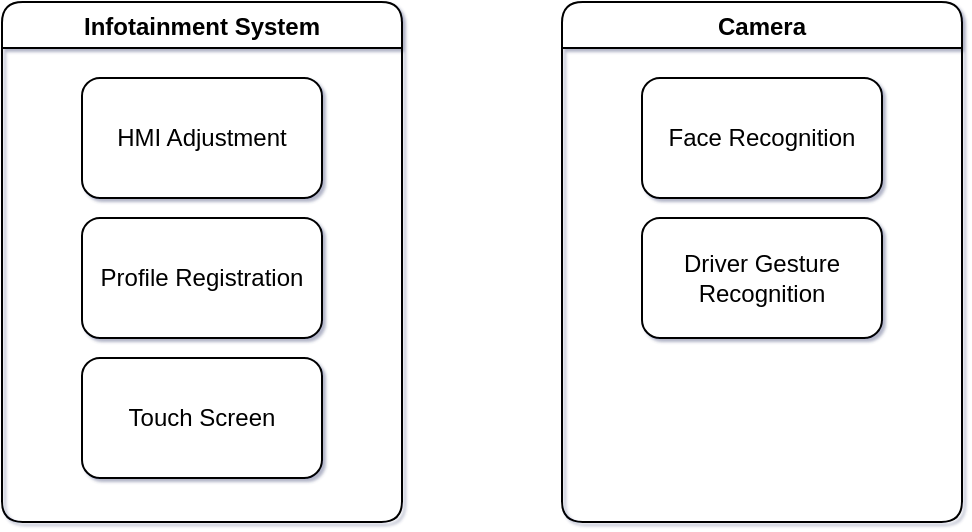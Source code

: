 <mxfile version="24.7.6" pages="5">
  <diagram id="6a731a19-8d31-9384-78a2-239565b7b9f0" name="Components">
    <mxGraphModel dx="1638" dy="871" grid="0" gridSize="10" guides="1" tooltips="1" connect="1" arrows="1" fold="1" page="1" pageScale="1" pageWidth="1169" pageHeight="827" background="#FFFFFF" math="0" shadow="1">
      <root>
        <mxCell id="0" />
        <mxCell id="1" parent="0" />
        <mxCell id="LjCVkWjDybm0BiPAX4Dq-13" value="Infotainment System" style="swimlane;labelBackgroundColor=none;rounded=1;swimlaneHead=1;absoluteArcSize=0;connectable=1;allowArrows=1;pointerEvents=1;expand=1;editable=1;movable=1;resizable=1;rotatable=1;deletable=1;locked=0;direction=east;overflow=visible;" parent="1" vertex="1">
          <mxGeometry x="40" y="30" width="200" height="260" as="geometry">
            <mxRectangle x="40" y="30" width="150" height="30" as="alternateBounds" />
          </mxGeometry>
        </mxCell>
        <mxCell id="LjCVkWjDybm0BiPAX4Dq-19" value="Touch Screen" style="rounded=1;whiteSpace=wrap;html=1;labelBackgroundColor=none;" parent="LjCVkWjDybm0BiPAX4Dq-13" vertex="1">
          <mxGeometry x="40" y="178" width="120" height="60" as="geometry" />
        </mxCell>
        <mxCell id="LjCVkWjDybm0BiPAX4Dq-17" value="Profile Registration" style="rounded=1;whiteSpace=wrap;html=1;labelBackgroundColor=none;" parent="LjCVkWjDybm0BiPAX4Dq-13" vertex="1">
          <mxGeometry x="40" y="108" width="120" height="60" as="geometry" />
        </mxCell>
        <mxCell id="LjCVkWjDybm0BiPAX4Dq-15" value="HMI Adjustment" style="rounded=1;whiteSpace=wrap;html=1;labelBackgroundColor=none;" parent="LjCVkWjDybm0BiPAX4Dq-13" vertex="1">
          <mxGeometry x="40" y="38" width="120" height="60" as="geometry" />
        </mxCell>
        <mxCell id="LjCVkWjDybm0BiPAX4Dq-20" value="Camera" style="swimlane;labelBackgroundColor=none;rounded=1;" parent="1" vertex="1">
          <mxGeometry x="320" y="30" width="200" height="260" as="geometry">
            <mxRectangle x="320" y="30" width="78" height="26" as="alternateBounds" />
          </mxGeometry>
        </mxCell>
        <mxCell id="LjCVkWjDybm0BiPAX4Dq-21" value="Face Recognition" style="rounded=1;whiteSpace=wrap;html=1;labelBackgroundColor=none;" parent="LjCVkWjDybm0BiPAX4Dq-20" vertex="1">
          <mxGeometry x="40" y="38" width="120" height="60" as="geometry" />
        </mxCell>
        <mxCell id="LjCVkWjDybm0BiPAX4Dq-22" value="Driver Gesture Recognition" style="rounded=1;whiteSpace=wrap;html=1;labelBackgroundColor=none;" parent="LjCVkWjDybm0BiPAX4Dq-20" vertex="1">
          <mxGeometry x="40" y="108" width="120" height="60" as="geometry" />
        </mxCell>
      </root>
    </mxGraphModel>
  </diagram>
  <diagram id="Dqx1gCRf7SJ3quYDWsAl" name="User Profile Registration">
    <mxGraphModel dx="626" dy="290" grid="1" gridSize="10" guides="1" tooltips="1" connect="1" arrows="1" fold="1" page="0" pageScale="1" pageWidth="850" pageHeight="1100" background="#ffffff" math="0" shadow="0">
      <root>
        <mxCell id="0" />
        <mxCell id="1" parent="0" />
        <mxCell id="V7kLFCqWELgKjrHRU5BF-1" value="Start" style="strokeWidth=2;html=1;shape=mxgraph.flowchart.start_2;whiteSpace=wrap;" parent="1" vertex="1">
          <mxGeometry x="431.5" y="33" width="100" height="100" as="geometry" />
        </mxCell>
        <mxCell id="V7kLFCqWELgKjrHRU5BF-2" style="edgeStyle=orthogonalEdgeStyle;rounded=0;orthogonalLoop=1;jettySize=auto;html=1;exitX=0;exitY=0.5;exitDx=0;exitDy=0;exitPerimeter=0;entryX=0.5;entryY=0;entryDx=0;entryDy=0;" parent="1" source="V7kLFCqWELgKjrHRU5BF-6" target="V7kLFCqWELgKjrHRU5BF-7" edge="1">
          <mxGeometry relative="1" as="geometry" />
        </mxCell>
        <mxCell id="wCUt-F2pWQlmVXEw_7FA-8" value="No" style="edgeLabel;html=1;align=center;verticalAlign=middle;resizable=0;points=[];sketch=1;hachureGap=4;jiggle=2;curveFitting=1;fontFamily=Helvetica;" parent="V7kLFCqWELgKjrHRU5BF-2" vertex="1" connectable="0">
          <mxGeometry x="0.502" y="-1" relative="1" as="geometry">
            <mxPoint as="offset" />
          </mxGeometry>
        </mxCell>
        <mxCell id="V7kLFCqWELgKjrHRU5BF-4" style="edgeStyle=orthogonalEdgeStyle;rounded=0;orthogonalLoop=1;jettySize=auto;html=1;exitX=1;exitY=0.5;exitDx=0;exitDy=0;exitPerimeter=0;entryX=0.5;entryY=0;entryDx=0;entryDy=0;" parent="1" source="V7kLFCqWELgKjrHRU5BF-6" target="V7kLFCqWELgKjrHRU5BF-8" edge="1">
          <mxGeometry relative="1" as="geometry" />
        </mxCell>
        <mxCell id="wCUt-F2pWQlmVXEw_7FA-9" value="&lt;font face=&quot;Helvetica&quot;&gt;Yes&lt;/font&gt;" style="edgeLabel;html=1;align=center;verticalAlign=middle;resizable=0;points=[];sketch=1;hachureGap=4;jiggle=2;curveFitting=1;fontFamily=Architects Daughter;fontSource=https%3A%2F%2Ffonts.googleapis.com%2Fcss%3Ffamily%3DArchitects%2BDaughter;" parent="V7kLFCqWELgKjrHRU5BF-4" vertex="1" connectable="0">
          <mxGeometry x="0.502" relative="1" as="geometry">
            <mxPoint as="offset" />
          </mxGeometry>
        </mxCell>
        <mxCell id="V7kLFCqWELgKjrHRU5BF-6" value="Whether the driver&#39;s face&lt;br&gt;is recognized or not" style="strokeWidth=2;html=1;shape=mxgraph.flowchart.decision;whiteSpace=wrap;" parent="1" vertex="1">
          <mxGeometry x="344" y="178" width="275" height="90" as="geometry" />
        </mxCell>
        <mxCell id="V7kLFCqWELgKjrHRU5BF-7" value="Give a warning to the driver to create a user profile on the HMI" style="rounded=1;whiteSpace=wrap;html=1;absoluteArcSize=1;arcSize=14;strokeWidth=2;" parent="1" vertex="1">
          <mxGeometry x="224" y="283" width="120" height="120" as="geometry" />
        </mxCell>
        <mxCell id="V7kLFCqWELgKjrHRU5BF-8" value="Set the saved HMI profile" style="rounded=1;whiteSpace=wrap;html=1;absoluteArcSize=1;arcSize=14;strokeWidth=2;" parent="1" vertex="1">
          <mxGeometry x="619" y="283" width="120" height="120" as="geometry" />
        </mxCell>
        <mxCell id="V7kLFCqWELgKjrHRU5BF-9" style="edgeStyle=orthogonalEdgeStyle;rounded=0;orthogonalLoop=1;jettySize=auto;html=1;exitX=0.5;exitY=1;exitDx=0;exitDy=0;exitPerimeter=0;entryX=0.5;entryY=0;entryDx=0;entryDy=0;entryPerimeter=0;" parent="1" source="V7kLFCqWELgKjrHRU5BF-1" target="V7kLFCqWELgKjrHRU5BF-6" edge="1">
          <mxGeometry relative="1" as="geometry" />
        </mxCell>
        <mxCell id="V7kLFCqWELgKjrHRU5BF-10" style="edgeStyle=orthogonalEdgeStyle;rounded=0;orthogonalLoop=1;jettySize=auto;html=1;exitX=0;exitY=0.5;exitDx=0;exitDy=0;exitPerimeter=0;entryX=0.5;entryY=0;entryDx=0;entryDy=0;" parent="1" source="V7kLFCqWELgKjrHRU5BF-14" target="V7kLFCqWELgKjrHRU5BF-15" edge="1">
          <mxGeometry relative="1" as="geometry">
            <Array as="points">
              <mxPoint x="120" y="488" />
              <mxPoint x="120" y="556" />
              <mxPoint x="284" y="556" />
            </Array>
          </mxGeometry>
        </mxCell>
        <mxCell id="wCUt-F2pWQlmVXEw_7FA-4" value="&lt;span style=&quot;font-family: Helvetica;&quot;&gt;Yes, start profile registration&lt;/span&gt;" style="edgeLabel;html=1;align=center;verticalAlign=middle;resizable=0;points=[];sketch=1;hachureGap=4;jiggle=2;curveFitting=1;fontFamily=Architects Daughter;fontSource=https%3A%2F%2Ffonts.googleapis.com%2Fcss%3Ffamily%3DArchitects%2BDaughter;" parent="V7kLFCqWELgKjrHRU5BF-10" vertex="1" connectable="0">
          <mxGeometry x="0.257" y="2" relative="1" as="geometry">
            <mxPoint as="offset" />
          </mxGeometry>
        </mxCell>
        <mxCell id="V7kLFCqWELgKjrHRU5BF-12" style="edgeStyle=orthogonalEdgeStyle;rounded=0;orthogonalLoop=1;jettySize=auto;html=1;exitX=1;exitY=0.5;exitDx=0;exitDy=0;exitPerimeter=0;entryX=0;entryY=0.5;entryDx=0;entryDy=0;entryPerimeter=0;" parent="1" source="V7kLFCqWELgKjrHRU5BF-14" target="V7kLFCqWELgKjrHRU5BF-26" edge="1">
          <mxGeometry relative="1" as="geometry">
            <mxPoint x="679" y="578" as="targetPoint" />
          </mxGeometry>
        </mxCell>
        <mxCell id="wCUt-F2pWQlmVXEw_7FA-5" value="&lt;span style=&quot;font-family: Helvetica;&quot;&gt;No, user wants to use without&lt;/span&gt;&lt;br style=&quot;font-family: Helvetica;&quot;&gt;&lt;span style=&quot;font-family: Helvetica;&quot;&gt;&amp;nbsp;the registration&lt;/span&gt;" style="edgeLabel;html=1;align=center;verticalAlign=middle;resizable=0;points=[];sketch=1;hachureGap=4;jiggle=2;curveFitting=1;fontFamily=Architects Daughter;fontSource=https%3A%2F%2Ffonts.googleapis.com%2Fcss%3Ffamily%3DArchitects%2BDaughter;" parent="V7kLFCqWELgKjrHRU5BF-12" vertex="1" connectable="0">
          <mxGeometry x="-0.001" y="1" relative="1" as="geometry">
            <mxPoint as="offset" />
          </mxGeometry>
        </mxCell>
        <mxCell id="V7kLFCqWELgKjrHRU5BF-14" value="Does the user want to create a profile?" style="strokeWidth=2;html=1;shape=mxgraph.flowchart.decision;whiteSpace=wrap;" parent="1" vertex="1">
          <mxGeometry x="146.5" y="443" width="275" height="90" as="geometry" />
        </mxCell>
        <mxCell id="V7kLFCqWELgKjrHRU5BF-15" value="Confirmation movement request application" style="rounded=1;whiteSpace=wrap;html=1;absoluteArcSize=1;arcSize=14;strokeWidth=2;" parent="1" vertex="1">
          <mxGeometry x="224" y="578" width="120" height="120" as="geometry" />
        </mxCell>
        <mxCell id="V7kLFCqWELgKjrHRU5BF-16" style="edgeStyle=orthogonalEdgeStyle;rounded=0;orthogonalLoop=1;jettySize=auto;html=1;exitX=0.5;exitY=1;exitDx=0;exitDy=0;entryX=0.5;entryY=0;entryDx=0;entryDy=0;entryPerimeter=0;" parent="1" source="V7kLFCqWELgKjrHRU5BF-7" target="V7kLFCqWELgKjrHRU5BF-14" edge="1">
          <mxGeometry relative="1" as="geometry" />
        </mxCell>
        <mxCell id="V7kLFCqWELgKjrHRU5BF-17" style="edgeStyle=orthogonalEdgeStyle;rounded=0;orthogonalLoop=1;jettySize=auto;html=1;exitX=0;exitY=0.5;exitDx=0;exitDy=0;exitPerimeter=0;entryX=0.5;entryY=1;entryDx=0;entryDy=0;" parent="1" source="V7kLFCqWELgKjrHRU5BF-19" target="V7kLFCqWELgKjrHRU5BF-21" edge="1">
          <mxGeometry relative="1" as="geometry" />
        </mxCell>
        <mxCell id="V7kLFCqWELgKjrHRU5BF-18" value="No" style="edgeLabel;html=1;align=center;verticalAlign=middle;resizable=0;points=[];" parent="V7kLFCqWELgKjrHRU5BF-17" vertex="1" connectable="0">
          <mxGeometry x="-0.002" relative="1" as="geometry">
            <mxPoint y="-11" as="offset" />
          </mxGeometry>
        </mxCell>
        <mxCell id="V7kLFCqWELgKjrHRU5BF-19" value="Check if the user can reach&lt;br&gt;&amp;nbsp;HMI and make the confirmation&lt;br&gt;&amp;nbsp;movement" style="strokeWidth=2;html=1;shape=mxgraph.flowchart.decision;whiteSpace=wrap;" parent="1" vertex="1">
          <mxGeometry x="146.5" y="748" width="275" height="90" as="geometry" />
        </mxCell>
        <mxCell id="V7kLFCqWELgKjrHRU5BF-20" style="edgeStyle=orthogonalEdgeStyle;rounded=0;orthogonalLoop=1;jettySize=auto;html=1;exitX=1;exitY=0.5;exitDx=0;exitDy=0;" parent="1" source="V7kLFCqWELgKjrHRU5BF-21" target="V7kLFCqWELgKjrHRU5BF-15" edge="1">
          <mxGeometry relative="1" as="geometry" />
        </mxCell>
        <mxCell id="V7kLFCqWELgKjrHRU5BF-21" value="Move the mechanism a certain amount closer" style="rounded=1;whiteSpace=wrap;html=1;absoluteArcSize=1;arcSize=14;strokeWidth=2;" parent="1" vertex="1">
          <mxGeometry x="59" y="578" width="120" height="120" as="geometry" />
        </mxCell>
        <mxCell id="V7kLFCqWELgKjrHRU5BF-22" value="Save driver profile" style="rounded=1;whiteSpace=wrap;html=1;absoluteArcSize=1;arcSize=14;strokeWidth=2;" parent="1" vertex="1">
          <mxGeometry x="619" y="578" width="120" height="120" as="geometry" />
        </mxCell>
        <mxCell id="V7kLFCqWELgKjrHRU5BF-23" style="edgeStyle=orthogonalEdgeStyle;rounded=0;orthogonalLoop=1;jettySize=auto;html=1;exitX=1;exitY=0.5;exitDx=0;exitDy=0;exitPerimeter=0;entryX=0.5;entryY=1;entryDx=0;entryDy=0;" parent="1" source="V7kLFCqWELgKjrHRU5BF-19" target="V7kLFCqWELgKjrHRU5BF-22" edge="1">
          <mxGeometry relative="1" as="geometry" />
        </mxCell>
        <mxCell id="V7kLFCqWELgKjrHRU5BF-24" value="Yes" style="edgeLabel;html=1;align=center;verticalAlign=middle;resizable=0;points=[];" parent="V7kLFCqWELgKjrHRU5BF-23" vertex="1" connectable="0">
          <mxGeometry x="-0.412" y="1" relative="1" as="geometry">
            <mxPoint x="154" y="-44" as="offset" />
          </mxGeometry>
        </mxCell>
        <mxCell id="V7kLFCqWELgKjrHRU5BF-25" style="edgeStyle=orthogonalEdgeStyle;rounded=0;orthogonalLoop=1;jettySize=auto;html=1;exitX=0.5;exitY=1;exitDx=0;exitDy=0;entryX=0.5;entryY=0;entryDx=0;entryDy=0;entryPerimeter=0;" parent="1" source="V7kLFCqWELgKjrHRU5BF-15" target="V7kLFCqWELgKjrHRU5BF-19" edge="1">
          <mxGeometry relative="1" as="geometry" />
        </mxCell>
        <mxCell id="V7kLFCqWELgKjrHRU5BF-26" value="End" style="strokeWidth=2;html=1;shape=mxgraph.flowchart.start_2;whiteSpace=wrap;" parent="1" vertex="1">
          <mxGeometry x="629" y="438" width="100" height="100" as="geometry" />
        </mxCell>
        <mxCell id="V7kLFCqWELgKjrHRU5BF-27" style="edgeStyle=orthogonalEdgeStyle;rounded=0;orthogonalLoop=1;jettySize=auto;html=1;exitX=0.5;exitY=0;exitDx=0;exitDy=0;entryX=0.5;entryY=1;entryDx=0;entryDy=0;entryPerimeter=0;" parent="1" source="V7kLFCqWELgKjrHRU5BF-22" target="V7kLFCqWELgKjrHRU5BF-26" edge="1">
          <mxGeometry relative="1" as="geometry" />
        </mxCell>
        <mxCell id="V7kLFCqWELgKjrHRU5BF-28" style="edgeStyle=orthogonalEdgeStyle;rounded=0;orthogonalLoop=1;jettySize=auto;html=1;exitX=0.5;exitY=1;exitDx=0;exitDy=0;entryX=0.5;entryY=0;entryDx=0;entryDy=0;entryPerimeter=0;" parent="1" source="V7kLFCqWELgKjrHRU5BF-8" target="V7kLFCqWELgKjrHRU5BF-26" edge="1">
          <mxGeometry relative="1" as="geometry" />
        </mxCell>
      </root>
    </mxGraphModel>
  </diagram>
  <diagram id="AmksF415dSsrvB6qrJmL" name="Control While Driving-02">
    <mxGraphModel dx="315" dy="168" grid="1" gridSize="10" guides="1" tooltips="1" connect="1" arrows="1" fold="1" page="1" pageScale="1" pageWidth="850" pageHeight="1100" math="0" shadow="0">
      <root>
        <mxCell id="0" />
        <mxCell id="1" parent="0" />
        <mxCell id="SZPXhSMGmdvWDC1DAa07-1" value="Start" style="strokeWidth=2;html=1;shape=mxgraph.flowchart.start_2;whiteSpace=wrap;" parent="1" vertex="1">
          <mxGeometry x="76.94" y="575" width="100" height="100" as="geometry" />
        </mxCell>
        <mxCell id="SZPXhSMGmdvWDC1DAa07-2" value="Does the user want to create a profile?" style="strokeWidth=2;html=1;shape=mxgraph.flowchart.decision;whiteSpace=wrap;" parent="1" vertex="1">
          <mxGeometry x="247.94" y="180" width="275" height="90" as="geometry" />
        </mxCell>
        <mxCell id="rNdVV5-SoCApoH0Ur-T8-1" value="Start to bring the mechanism closer at regular intervals" style="rounded=1;whiteSpace=wrap;html=1;absoluteArcSize=1;arcSize=14;strokeWidth=2;" parent="1" vertex="1">
          <mxGeometry x="325.44" y="320" width="120" height="120" as="geometry" />
        </mxCell>
        <mxCell id="j00pYbPCV6hTmDwmlDQn-1" style="edgeStyle=orthogonalEdgeStyle;shape=connector;rounded=0;hachureGap=4;orthogonalLoop=1;jettySize=auto;html=1;exitX=0;exitY=0.5;exitDx=0;exitDy=0;exitPerimeter=0;entryX=1;entryY=0.5;entryDx=0;entryDy=0;strokeColor=default;align=center;verticalAlign=middle;fontFamily=Architects Daughter;fontSource=https%3A%2F%2Ffonts.googleapis.com%2Fcss%3Ffamily%3DArchitects%2BDaughter;fontSize=11;fontColor=default;labelBackgroundColor=default;endArrow=classic;" edge="1" parent="1" source="blFsxWuzeTsYbY2VbkVz-1" target="rNdVV5-SoCApoH0Ur-T8-1">
          <mxGeometry relative="1" as="geometry" />
        </mxCell>
        <mxCell id="1k2ieEeg6DOAY-mOEUIB-1" style="edgeStyle=orthogonalEdgeStyle;shape=connector;rounded=0;hachureGap=4;orthogonalLoop=1;jettySize=auto;html=1;exitX=0.5;exitY=1;exitDx=0;exitDy=0;exitPerimeter=0;entryX=0.5;entryY=0;entryDx=0;entryDy=0;strokeColor=default;align=center;verticalAlign=middle;fontFamily=Architects Daughter;fontSource=https%3A%2F%2Ffonts.googleapis.com%2Fcss%3Ffamily%3DArchitects%2BDaughter;fontSize=11;fontColor=default;labelBackgroundColor=default;endArrow=classic;" edge="1" parent="1" source="blFsxWuzeTsYbY2VbkVz-1" target="bhamblW06QANVMvwrjKl-1">
          <mxGeometry relative="1" as="geometry" />
        </mxCell>
        <mxCell id="blFsxWuzeTsYbY2VbkVz-1" value="Is the driver&#39;s touch detected&lt;br&gt;&amp;nbsp;on the screen?" style="strokeWidth=2;html=1;shape=mxgraph.flowchart.decision;whiteSpace=wrap;" vertex="1" parent="1">
          <mxGeometry x="542.44" y="335" width="275" height="90" as="geometry" />
        </mxCell>
        <mxCell id="bhamblW06QANVMvwrjKl-1" value="Stop the mechanism" style="rounded=1;whiteSpace=wrap;html=1;absoluteArcSize=1;arcSize=14;strokeWidth=2;" vertex="1" parent="1">
          <mxGeometry x="619.94" y="500" width="120" height="120" as="geometry" />
        </mxCell>
        <mxCell id="NGVn6QmUvGQWJI0pI-xG-1" value="&lt;span style=&quot;font-size: 12px;&quot;&gt;Did the HMI position move?&lt;/span&gt;" style="strokeWidth=2;html=1;shape=mxgraph.flowchart.decision;whiteSpace=wrap;" vertex="1" parent="1">
          <mxGeometry x="247.94" y="580" width="275" height="90" as="geometry" />
        </mxCell>
        <mxCell id="_ZXvutj6KrzrZCdj7j4J-2" style="edgeStyle=orthogonalEdgeStyle;shape=connector;rounded=0;hachureGap=4;orthogonalLoop=1;jettySize=auto;html=1;exitX=1;exitY=0.5;exitDx=0;exitDy=0;exitPerimeter=0;strokeColor=default;align=center;verticalAlign=middle;fontFamily=Architects Daughter;fontSource=https%3A%2F%2Ffonts.googleapis.com%2Fcss%3Ffamily%3DArchitects%2BDaughter;fontSize=11;fontColor=default;labelBackgroundColor=default;endArrow=classic;" edge="1" parent="1" source="9i6w7RGaze3ZlmVt5Orb-1" target="oorCLXr7VsD9yvp-U09V-1">
          <mxGeometry relative="1" as="geometry" />
        </mxCell>
        <mxCell id="fnUFmzbYXeh2UMGDXpkx-5" value="&lt;font face=&quot;Helvetica&quot;&gt;Yes&lt;/font&gt;" style="edgeLabel;html=1;align=center;verticalAlign=middle;resizable=0;points=[];sketch=1;hachureGap=4;jiggle=2;curveFitting=1;fontFamily=Architects Daughter;fontSource=https%3A%2F%2Ffonts.googleapis.com%2Fcss%3Ffamily%3DArchitects%2BDaughter;fontSize=11;fontColor=default;labelBackgroundColor=default;" vertex="1" connectable="0" parent="_ZXvutj6KrzrZCdj7j4J-2">
          <mxGeometry x="0.005" relative="1" as="geometry">
            <mxPoint as="offset" />
          </mxGeometry>
        </mxCell>
        <mxCell id="_ZXvutj6KrzrZCdj7j4J-3" style="edgeStyle=orthogonalEdgeStyle;shape=connector;rounded=0;hachureGap=4;orthogonalLoop=1;jettySize=auto;html=1;exitX=0;exitY=0.5;exitDx=0;exitDy=0;exitPerimeter=0;entryX=1;entryY=0.5;entryDx=0;entryDy=0;strokeColor=default;align=center;verticalAlign=middle;fontFamily=Architects Daughter;fontSource=https%3A%2F%2Ffonts.googleapis.com%2Fcss%3Ffamily%3DArchitects%2BDaughter;fontSize=11;fontColor=default;labelBackgroundColor=default;endArrow=classic;" edge="1" parent="1" source="9i6w7RGaze3ZlmVt5Orb-1" target="5LHjYZ4HiTcEuY2RAS_N-1">
          <mxGeometry relative="1" as="geometry" />
        </mxCell>
        <mxCell id="fnUFmzbYXeh2UMGDXpkx-2" value="&lt;font face=&quot;Helvetica&quot;&gt;No&lt;/font&gt;" style="edgeLabel;html=1;align=center;verticalAlign=middle;resizable=0;points=[];sketch=1;hachureGap=4;jiggle=2;curveFitting=1;fontFamily=Architects Daughter;fontSource=https%3A%2F%2Ffonts.googleapis.com%2Fcss%3Ffamily%3DArchitects%2BDaughter;fontSize=11;fontColor=default;labelBackgroundColor=default;" vertex="1" connectable="0" parent="_ZXvutj6KrzrZCdj7j4J-3">
          <mxGeometry x="-0.022" y="-1" relative="1" as="geometry">
            <mxPoint as="offset" />
          </mxGeometry>
        </mxCell>
        <mxCell id="9i6w7RGaze3ZlmVt5Orb-1" value="&lt;span style=&quot;font-size: 12px;&quot;&gt;Does the driver have a profile record?&lt;/span&gt;" style="strokeWidth=2;html=1;shape=mxgraph.flowchart.decision;whiteSpace=wrap;" vertex="1" parent="1">
          <mxGeometry x="247.94" y="735" width="275" height="90" as="geometry" />
        </mxCell>
        <mxCell id="t1DHvSLTZLAyLKvct3SR-2" style="edgeStyle=orthogonalEdgeStyle;shape=connector;rounded=0;hachureGap=4;orthogonalLoop=1;jettySize=auto;html=1;exitX=0.5;exitY=0;exitDx=0;exitDy=0;strokeColor=default;align=center;verticalAlign=middle;fontFamily=Architects Daughter;fontSource=https%3A%2F%2Ffonts.googleapis.com%2Fcss%3Ffamily%3DArchitects%2BDaughter;fontSize=11;fontColor=default;labelBackgroundColor=default;endArrow=classic;" edge="1" parent="1" source="5LHjYZ4HiTcEuY2RAS_N-1" target="SZPXhSMGmdvWDC1DAa07-1">
          <mxGeometry relative="1" as="geometry" />
        </mxCell>
        <mxCell id="5LHjYZ4HiTcEuY2RAS_N-1" value="Request profile registration at the end of the ride" style="rounded=1;whiteSpace=wrap;html=1;absoluteArcSize=1;arcSize=14;strokeWidth=2;" vertex="1" parent="1">
          <mxGeometry x="66.94" y="720" width="120" height="120" as="geometry" />
        </mxCell>
        <mxCell id="oorCLXr7VsD9yvp-U09V-1" value="Update profile record" style="rounded=1;whiteSpace=wrap;html=1;absoluteArcSize=1;arcSize=14;strokeWidth=2;" vertex="1" parent="1">
          <mxGeometry x="619.94" y="720" width="120" height="120" as="geometry" />
        </mxCell>
        <mxCell id="aDcoeOeW0zedcQk-I20n-1" style="edgeStyle=orthogonalEdgeStyle;shape=connector;rounded=0;hachureGap=4;orthogonalLoop=1;jettySize=auto;html=1;exitX=1;exitY=0.5;exitDx=0;exitDy=0;exitPerimeter=0;entryX=0.5;entryY=0;entryDx=0;entryDy=0;entryPerimeter=0;strokeColor=default;align=center;verticalAlign=middle;fontFamily=Architects Daughter;fontSource=https%3A%2F%2Ffonts.googleapis.com%2Fcss%3Ffamily%3DArchitects%2BDaughter;fontSize=11;fontColor=default;labelBackgroundColor=default;endArrow=classic;" edge="1" parent="1" source="SZPXhSMGmdvWDC1DAa07-2" target="blFsxWuzeTsYbY2VbkVz-1">
          <mxGeometry relative="1" as="geometry" />
        </mxCell>
        <mxCell id="u90ynBBwbIXMKEsS6pMZ-1" style="edgeStyle=orthogonalEdgeStyle;shape=connector;rounded=0;hachureGap=4;orthogonalLoop=1;jettySize=auto;html=1;exitX=0;exitY=0.5;exitDx=0;exitDy=0;entryX=0.5;entryY=0;entryDx=0;entryDy=0;entryPerimeter=0;strokeColor=default;align=center;verticalAlign=middle;fontFamily=Architects Daughter;fontSource=https%3A%2F%2Ffonts.googleapis.com%2Fcss%3Ffamily%3DArchitects%2BDaughter;fontSize=11;fontColor=default;labelBackgroundColor=default;endArrow=classic;" edge="1" parent="1" source="bhamblW06QANVMvwrjKl-1" target="NGVn6QmUvGQWJI0pI-xG-1">
          <mxGeometry relative="1" as="geometry" />
        </mxCell>
        <mxCell id="j00pYbPCV6hTmDwmlDQn-2" style="edgeStyle=orthogonalEdgeStyle;shape=connector;rounded=0;hachureGap=4;orthogonalLoop=1;jettySize=auto;html=1;exitX=0.5;exitY=0;exitDx=0;exitDy=0;entryX=0.5;entryY=1;entryDx=0;entryDy=0;entryPerimeter=0;strokeColor=default;align=center;verticalAlign=middle;fontFamily=Architects Daughter;fontSource=https%3A%2F%2Ffonts.googleapis.com%2Fcss%3Ffamily%3DArchitects%2BDaughter;fontSize=11;fontColor=default;labelBackgroundColor=default;endArrow=classic;" edge="1" parent="1" source="rNdVV5-SoCApoH0Ur-T8-1" target="SZPXhSMGmdvWDC1DAa07-2">
          <mxGeometry relative="1" as="geometry" />
        </mxCell>
        <mxCell id="_ZXvutj6KrzrZCdj7j4J-1" style="edgeStyle=orthogonalEdgeStyle;shape=connector;rounded=0;hachureGap=4;orthogonalLoop=1;jettySize=auto;html=1;exitX=0.5;exitY=1;exitDx=0;exitDy=0;exitPerimeter=0;entryX=0.5;entryY=0;entryDx=0;entryDy=0;entryPerimeter=0;strokeColor=default;align=center;verticalAlign=middle;fontFamily=Architects Daughter;fontSource=https%3A%2F%2Ffonts.googleapis.com%2Fcss%3Ffamily%3DArchitects%2BDaughter;fontSize=11;fontColor=default;labelBackgroundColor=default;endArrow=classic;" edge="1" parent="1" source="NGVn6QmUvGQWJI0pI-xG-1" target="9i6w7RGaze3ZlmVt5Orb-1">
          <mxGeometry relative="1" as="geometry" />
        </mxCell>
        <mxCell id="fnUFmzbYXeh2UMGDXpkx-3" value="&lt;font face=&quot;Helvetica&quot;&gt;Yes&lt;/font&gt;" style="edgeLabel;html=1;align=center;verticalAlign=middle;resizable=0;points=[];sketch=1;hachureGap=4;jiggle=2;curveFitting=1;fontFamily=Architects Daughter;fontSource=https%3A%2F%2Ffonts.googleapis.com%2Fcss%3Ffamily%3DArchitects%2BDaughter;fontSize=11;fontColor=default;labelBackgroundColor=default;" vertex="1" connectable="0" parent="_ZXvutj6KrzrZCdj7j4J-1">
          <mxGeometry x="-0.009" relative="1" as="geometry">
            <mxPoint as="offset" />
          </mxGeometry>
        </mxCell>
        <mxCell id="t1DHvSLTZLAyLKvct3SR-1" style="edgeStyle=orthogonalEdgeStyle;shape=connector;rounded=0;hachureGap=4;orthogonalLoop=1;jettySize=auto;html=1;exitX=0;exitY=0.5;exitDx=0;exitDy=0;exitPerimeter=0;entryX=1;entryY=0.5;entryDx=0;entryDy=0;entryPerimeter=0;strokeColor=default;align=center;verticalAlign=middle;fontFamily=Architects Daughter;fontSource=https%3A%2F%2Ffonts.googleapis.com%2Fcss%3Ffamily%3DArchitects%2BDaughter;fontSize=11;fontColor=default;labelBackgroundColor=default;endArrow=classic;" edge="1" parent="1" source="NGVn6QmUvGQWJI0pI-xG-1" target="SZPXhSMGmdvWDC1DAa07-1">
          <mxGeometry relative="1" as="geometry" />
        </mxCell>
        <mxCell id="fnUFmzbYXeh2UMGDXpkx-1" value="&lt;font face=&quot;Helvetica&quot;&gt;No&lt;/font&gt;" style="edgeLabel;html=1;align=center;verticalAlign=middle;resizable=0;points=[];sketch=1;hachureGap=4;jiggle=2;curveFitting=1;fontFamily=Architects Daughter;fontSource=https%3A%2F%2Ffonts.googleapis.com%2Fcss%3Ffamily%3DArchitects%2BDaughter;fontSize=11;fontColor=default;labelBackgroundColor=default;" vertex="1" connectable="0" parent="t1DHvSLTZLAyLKvct3SR-1">
          <mxGeometry x="-0.014" relative="1" as="geometry">
            <mxPoint as="offset" />
          </mxGeometry>
        </mxCell>
        <mxCell id="JhzXDZzbTLRFluEJPoCX-1" style="edgeStyle=orthogonalEdgeStyle;shape=connector;rounded=0;hachureGap=4;orthogonalLoop=1;jettySize=auto;html=1;entryX=0;entryY=0.5;entryDx=0;entryDy=0;entryPerimeter=0;strokeColor=default;align=center;verticalAlign=middle;fontFamily=Architects Daughter;fontSource=https%3A%2F%2Ffonts.googleapis.com%2Fcss%3Ffamily%3DArchitects%2BDaughter;fontSize=11;fontColor=default;labelBackgroundColor=default;endArrow=classic;" edge="1" parent="1" source="oorCLXr7VsD9yvp-U09V-1" target="SZPXhSMGmdvWDC1DAa07-1">
          <mxGeometry relative="1" as="geometry">
            <Array as="points">
              <mxPoint x="679.94" y="880" />
              <mxPoint x="19.94" y="880" />
              <mxPoint x="19.94" y="625" />
            </Array>
          </mxGeometry>
        </mxCell>
        <mxCell id="-xi5ihP7zQD9aRlr7Uzp-1" style="edgeStyle=orthogonalEdgeStyle;shape=connector;rounded=0;hachureGap=4;orthogonalLoop=1;jettySize=auto;html=1;strokeColor=default;align=center;verticalAlign=middle;fontFamily=Architects Daughter;fontSource=https%3A%2F%2Ffonts.googleapis.com%2Fcss%3Ffamily%3DArchitects%2BDaughter;fontSize=11;fontColor=default;labelBackgroundColor=default;endArrow=classic;startArrow=block;startFill=1;exitX=0;exitY=0.5;exitDx=0;exitDy=0;exitPerimeter=0;" edge="1" parent="1" source="SZPXhSMGmdvWDC1DAa07-2" target="SZPXhSMGmdvWDC1DAa07-1">
          <mxGeometry relative="1" as="geometry">
            <mxPoint x="130" y="210" as="sourcePoint" />
            <Array as="points">
              <mxPoint x="127" y="225" />
            </Array>
          </mxGeometry>
        </mxCell>
      </root>
    </mxGraphModel>
  </diagram>
  <diagram id="3a99cUC_CNWUlLPWy5pM" name="Control While Driving-01">
    <mxGraphModel dx="936" dy="498" grid="1" gridSize="10" guides="1" tooltips="1" connect="1" arrows="1" fold="1" page="1" pageScale="1" pageWidth="850" pageHeight="1100" math="0" shadow="0">
      <root>
        <mxCell id="0" />
        <mxCell id="1" parent="0" />
        <mxCell id="fYs9qfRHFcmtV3q9GoN3-30" style="edgeStyle=orthogonalEdgeStyle;rounded=0;orthogonalLoop=1;jettySize=auto;html=1;exitX=0;exitY=0.5;exitDx=0;exitDy=0;exitPerimeter=0;entryX=0.855;entryY=0.855;entryDx=0;entryDy=0;entryPerimeter=0;" parent="1" source="Jppfjjs7GVwVSxp1vERo-1" target="Jppfjjs7GVwVSxp1vERo-2" edge="1">
          <mxGeometry relative="1" as="geometry">
            <mxPoint x="240" y="230" as="targetPoint" />
          </mxGeometry>
        </mxCell>
        <mxCell id="Jppfjjs7GVwVSxp1vERo-1" value="HMI pozisyonu hareket etti mi" style="strokeWidth=2;html=1;shape=mxgraph.flowchart.decision;whiteSpace=wrap;" parent="1" vertex="1">
          <mxGeometry x="970" y="620" width="360" height="170" as="geometry" />
        </mxCell>
        <mxCell id="Jppfjjs7GVwVSxp1vERo-2" value="Start" style="strokeWidth=2;html=1;shape=mxgraph.flowchart.start_2;whiteSpace=wrap;" parent="1" vertex="1">
          <mxGeometry x="375" y="10" width="100" height="100" as="geometry" />
        </mxCell>
        <mxCell id="MUhezEDcJgb9KLBtdTgT-11" style="edgeStyle=orthogonalEdgeStyle;rounded=0;orthogonalLoop=1;jettySize=auto;html=1;exitX=1;exitY=0.5;exitDx=0;exitDy=0;exitPerimeter=0;entryX=0.5;entryY=0;entryDx=0;entryDy=0;entryPerimeter=0;" parent="1" source="MUhezEDcJgb9KLBtdTgT-4" target="MUhezEDcJgb9KLBtdTgT-10" edge="1">
          <mxGeometry relative="1" as="geometry">
            <mxPoint x="650" y="130" as="targetPoint" />
          </mxGeometry>
        </mxCell>
        <mxCell id="MUhezEDcJgb9KLBtdTgT-4" value="Sürücü sürüş esnasında elini &lt;br&gt;HMI&#39;aya doğru uzatıp salıyor mu" style="strokeWidth=2;html=1;shape=mxgraph.flowchart.decision;whiteSpace=wrap;" parent="1" vertex="1">
          <mxGeometry x="255" y="160" width="340" height="130" as="geometry" />
        </mxCell>
        <mxCell id="MUhezEDcJgb9KLBtdTgT-7" style="edgeStyle=orthogonalEdgeStyle;rounded=0;orthogonalLoop=1;jettySize=auto;html=1;entryX=0.5;entryY=0;entryDx=0;entryDy=0;entryPerimeter=0;" parent="1" source="Jppfjjs7GVwVSxp1vERo-2" target="MUhezEDcJgb9KLBtdTgT-4" edge="1">
          <mxGeometry relative="1" as="geometry" />
        </mxCell>
        <mxCell id="MUhezEDcJgb9KLBtdTgT-8" style="edgeStyle=orthogonalEdgeStyle;rounded=0;orthogonalLoop=1;jettySize=auto;html=1;exitX=0;exitY=0.5;exitDx=0;exitDy=0;exitPerimeter=0;entryX=0;entryY=0.5;entryDx=0;entryDy=0;entryPerimeter=0;" parent="1" source="MUhezEDcJgb9KLBtdTgT-4" target="Jppfjjs7GVwVSxp1vERo-2" edge="1">
          <mxGeometry relative="1" as="geometry" />
        </mxCell>
        <mxCell id="MUhezEDcJgb9KLBtdTgT-9" value="No" style="text;html=1;align=center;verticalAlign=middle;whiteSpace=wrap;rounded=0;" parent="1" vertex="1">
          <mxGeometry x="230" y="140" width="60" height="30" as="geometry" />
        </mxCell>
        <mxCell id="fYs9qfRHFcmtV3q9GoN3-5" style="edgeStyle=orthogonalEdgeStyle;rounded=0;orthogonalLoop=1;jettySize=auto;html=1;exitX=0;exitY=0.5;exitDx=0;exitDy=0;exitPerimeter=0;entryX=1;entryY=0.5;entryDx=0;entryDy=0;" parent="1" source="MUhezEDcJgb9KLBtdTgT-10" edge="1">
          <mxGeometry relative="1" as="geometry">
            <mxPoint x="475" y="420" as="targetPoint" />
          </mxGeometry>
        </mxCell>
        <mxCell id="fYs9qfRHFcmtV3q9GoN3-27" style="edgeStyle=orthogonalEdgeStyle;rounded=0;orthogonalLoop=1;jettySize=auto;html=1;exitX=1;exitY=0.5;exitDx=0;exitDy=0;exitPerimeter=0;entryX=0.5;entryY=0;entryDx=0;entryDy=0;" parent="1" source="MUhezEDcJgb9KLBtdTgT-10" target="fYs9qfRHFcmtV3q9GoN3-11" edge="1">
          <mxGeometry relative="1" as="geometry" />
        </mxCell>
        <mxCell id="MUhezEDcJgb9KLBtdTgT-10" value="Sürücünün ekranda dokunması algılanıyor mu" style="strokeWidth=2;html=1;shape=mxgraph.flowchart.decision;whiteSpace=wrap;" parent="1" vertex="1">
          <mxGeometry x="700" y="340" width="280" height="160" as="geometry" />
        </mxCell>
        <mxCell id="ye_josRWjxd53fhVmov5-1" value="Yes" style="text;html=1;align=center;verticalAlign=middle;whiteSpace=wrap;rounded=0;" parent="1" vertex="1">
          <mxGeometry x="620" y="180" width="60" height="30" as="geometry" />
        </mxCell>
        <mxCell id="ye_josRWjxd53fhVmov5-2" value="Yes" style="text;html=1;align=center;verticalAlign=middle;whiteSpace=wrap;rounded=0;" parent="1" vertex="1">
          <mxGeometry x="1040" y="390" width="60" height="30" as="geometry" />
        </mxCell>
        <mxCell id="fYs9qfRHFcmtV3q9GoN3-4" style="edgeStyle=orthogonalEdgeStyle;rounded=0;orthogonalLoop=1;jettySize=auto;html=1;exitX=0.5;exitY=0;exitDx=0;exitDy=0;entryX=0.5;entryY=1;entryDx=0;entryDy=0;entryPerimeter=0;" parent="1" target="MUhezEDcJgb9KLBtdTgT-4" edge="1">
          <mxGeometry relative="1" as="geometry">
            <mxPoint x="425" y="370" as="sourcePoint" />
          </mxGeometry>
        </mxCell>
        <mxCell id="fYs9qfRHFcmtV3q9GoN3-9" value="Mekanızmayı yaklaştırmaya başlat" style="rounded=1;whiteSpace=wrap;html=1;absoluteArcSize=1;arcSize=14;strokeWidth=2;" parent="1" vertex="1">
          <mxGeometry x="370" y="380" width="100" height="100" as="geometry" />
        </mxCell>
        <mxCell id="fYs9qfRHFcmtV3q9GoN3-11" value="Mekanızmayı durdur" style="rounded=1;whiteSpace=wrap;html=1;absoluteArcSize=1;arcSize=14;strokeWidth=2;" parent="1" vertex="1">
          <mxGeometry x="1100" y="440" width="100" height="100" as="geometry" />
        </mxCell>
        <mxCell id="fYs9qfRHFcmtV3q9GoN3-26" style="edgeStyle=orthogonalEdgeStyle;rounded=0;orthogonalLoop=1;jettySize=auto;html=1;exitX=1;exitY=0.5;exitDx=0;exitDy=0;exitPerimeter=0;entryX=0;entryY=0.5;entryDx=0;entryDy=0;" parent="1" source="fYs9qfRHFcmtV3q9GoN3-16" target="fYs9qfRHFcmtV3q9GoN3-19" edge="1">
          <mxGeometry relative="1" as="geometry" />
        </mxCell>
        <mxCell id="fYs9qfRHFcmtV3q9GoN3-33" style="edgeStyle=orthogonalEdgeStyle;rounded=0;orthogonalLoop=1;jettySize=auto;html=1;exitX=0;exitY=0.5;exitDx=0;exitDy=0;exitPerimeter=0;entryX=1;entryY=0.5;entryDx=0;entryDy=0;" parent="1" source="fYs9qfRHFcmtV3q9GoN3-16" target="fYs9qfRHFcmtV3q9GoN3-31" edge="1">
          <mxGeometry relative="1" as="geometry" />
        </mxCell>
        <mxCell id="fYs9qfRHFcmtV3q9GoN3-16" value="Sürücü Profil Kaydı var mı" style="strokeWidth=2;html=1;shape=mxgraph.flowchart.decision;whiteSpace=wrap;" parent="1" vertex="1">
          <mxGeometry x="1320" y="780" width="290" height="140" as="geometry" />
        </mxCell>
        <mxCell id="fYs9qfRHFcmtV3q9GoN3-25" style="edgeStyle=orthogonalEdgeStyle;rounded=0;orthogonalLoop=1;jettySize=auto;html=1;exitX=1;exitY=0.5;exitDx=0;exitDy=0;entryX=1;entryY=0.5;entryDx=0;entryDy=0;entryPerimeter=0;" parent="1" source="fYs9qfRHFcmtV3q9GoN3-19" target="Jppfjjs7GVwVSxp1vERo-2" edge="1">
          <mxGeometry relative="1" as="geometry">
            <mxPoint x="550" y="40" as="targetPoint" />
          </mxGeometry>
        </mxCell>
        <mxCell id="fYs9qfRHFcmtV3q9GoN3-19" value="Profil kaydını güncelle" style="rounded=1;whiteSpace=wrap;html=1;absoluteArcSize=1;arcSize=14;strokeWidth=2;" parent="1" vertex="1">
          <mxGeometry x="1720" y="800" width="100" height="100" as="geometry" />
        </mxCell>
        <mxCell id="fYs9qfRHFcmtV3q9GoN3-22" style="edgeStyle=orthogonalEdgeStyle;rounded=0;orthogonalLoop=1;jettySize=auto;html=1;exitX=1;exitY=0.5;exitDx=0;exitDy=0;exitPerimeter=0;entryX=0.5;entryY=0;entryDx=0;entryDy=0;entryPerimeter=0;" parent="1" source="Jppfjjs7GVwVSxp1vERo-1" target="fYs9qfRHFcmtV3q9GoN3-16" edge="1">
          <mxGeometry relative="1" as="geometry" />
        </mxCell>
        <mxCell id="fYs9qfRHFcmtV3q9GoN3-23" value="Yes" style="text;html=1;align=center;verticalAlign=middle;whiteSpace=wrap;rounded=0;" parent="1" vertex="1">
          <mxGeometry x="1360" y="670" width="60" height="30" as="geometry" />
        </mxCell>
        <mxCell id="fYs9qfRHFcmtV3q9GoN3-24" value="Yes" style="text;html=1;align=center;verticalAlign=middle;whiteSpace=wrap;rounded=0;" parent="1" vertex="1">
          <mxGeometry x="1630" y="810" width="60" height="30" as="geometry" />
        </mxCell>
        <mxCell id="fYs9qfRHFcmtV3q9GoN3-28" style="edgeStyle=orthogonalEdgeStyle;rounded=0;orthogonalLoop=1;jettySize=auto;html=1;exitX=0.5;exitY=1;exitDx=0;exitDy=0;entryX=0.5;entryY=0;entryDx=0;entryDy=0;entryPerimeter=0;" parent="1" source="fYs9qfRHFcmtV3q9GoN3-11" target="Jppfjjs7GVwVSxp1vERo-1" edge="1">
          <mxGeometry relative="1" as="geometry" />
        </mxCell>
        <mxCell id="fYs9qfRHFcmtV3q9GoN3-34" style="edgeStyle=orthogonalEdgeStyle;rounded=0;orthogonalLoop=1;jettySize=auto;html=1;exitX=0;exitY=0.5;exitDx=0;exitDy=0;entryX=0.747;entryY=0.066;entryDx=0;entryDy=0;entryPerimeter=0;" parent="1" source="fYs9qfRHFcmtV3q9GoN3-31" target="Jppfjjs7GVwVSxp1vERo-2" edge="1">
          <mxGeometry relative="1" as="geometry">
            <mxPoint x="460" y="720" as="targetPoint" />
          </mxGeometry>
        </mxCell>
        <mxCell id="fYs9qfRHFcmtV3q9GoN3-31" value="Sürüş sonunda profil kaydı oluşturulmasımasını iste" style="rounded=1;whiteSpace=wrap;html=1;absoluteArcSize=1;arcSize=14;strokeWidth=2;" parent="1" vertex="1">
          <mxGeometry x="1060" y="840" width="140" height="100" as="geometry" />
        </mxCell>
      </root>
    </mxGraphModel>
  </diagram>
  <diagram id="klst-QVffUU_nS1j3PHh" name="Page-5">
    <mxGraphModel dx="546" dy="290" grid="1" gridSize="10" guides="1" tooltips="1" connect="1" arrows="1" fold="1" page="1" pageScale="1" pageWidth="850" pageHeight="1100" math="0" shadow="0">
      <root>
        <mxCell id="0" />
        <mxCell id="1" parent="0" />
        <mxCell id="XSzE630n7T03HeHvjaMp-10" style="edgeStyle=orthogonalEdgeStyle;rounded=0;sketch=1;hachureGap=4;jiggle=2;curveFitting=1;orthogonalLoop=1;jettySize=auto;html=1;exitX=0.5;exitY=1;exitDx=0;exitDy=0;exitPerimeter=0;fontFamily=Helvetica;strokeColor=default;align=center;verticalAlign=middle;fontSize=11;fontColor=default;labelBackgroundColor=default;endArrow=classic;" edge="1" parent="1" source="XSzE630n7T03HeHvjaMp-1" target="XSzE630n7T03HeHvjaMp-2">
          <mxGeometry relative="1" as="geometry" />
        </mxCell>
        <mxCell id="XSzE630n7T03HeHvjaMp-1" value="Start" style="strokeWidth=2;html=1;shape=mxgraph.flowchart.start_2;whiteSpace=wrap;" vertex="1" parent="1">
          <mxGeometry x="235" y="70" width="100" height="100" as="geometry" />
        </mxCell>
        <mxCell id="XSzE630n7T03HeHvjaMp-2" value="Does the user want to create a profile?" style="strokeWidth=2;html=1;shape=mxgraph.flowchart.decision;whiteSpace=wrap;" vertex="1" parent="1">
          <mxGeometry x="148" y="230" width="275" height="90" as="geometry" />
        </mxCell>
        <mxCell id="XSzE630n7T03HeHvjaMp-3" value="Start to bring the mechanism closer at regular intervals" style="rounded=1;whiteSpace=wrap;html=1;absoluteArcSize=1;arcSize=14;strokeWidth=2;" vertex="1" parent="1">
          <mxGeometry x="70" y="360" width="120" height="120" as="geometry" />
        </mxCell>
        <mxCell id="XSzE630n7T03HeHvjaMp-4" value="Is the driver&#39;s touch detected&lt;br&gt;&amp;nbsp;on the screen?" style="strokeWidth=2;html=1;shape=mxgraph.flowchart.decision;whiteSpace=wrap;" vertex="1" parent="1">
          <mxGeometry x="335" y="370" width="275" height="90" as="geometry" />
        </mxCell>
        <mxCell id="XSzE630n7T03HeHvjaMp-5" value="Stop the mechanism" style="rounded=1;whiteSpace=wrap;html=1;absoluteArcSize=1;arcSize=14;strokeWidth=2;" vertex="1" parent="1">
          <mxGeometry x="610" y="470" width="120" height="120" as="geometry" />
        </mxCell>
        <mxCell id="XSzE630n7T03HeHvjaMp-6" value="&lt;span style=&quot;font-size: 12px;&quot;&gt;Did the HMI position move?&lt;/span&gt;" style="strokeWidth=2;html=1;shape=mxgraph.flowchart.decision;whiteSpace=wrap;" vertex="1" parent="1">
          <mxGeometry x="335" y="590" width="275" height="90" as="geometry" />
        </mxCell>
        <mxCell id="XSzE630n7T03HeHvjaMp-7" value="&lt;span style=&quot;font-size: 12px;&quot;&gt;Does the driver have a profile record?&lt;/span&gt;" style="strokeWidth=2;html=1;shape=mxgraph.flowchart.decision;whiteSpace=wrap;" vertex="1" parent="1">
          <mxGeometry x="600" y="700" width="275" height="90" as="geometry" />
        </mxCell>
        <mxCell id="XSzE630n7T03HeHvjaMp-8" value="Request profile registration at the end of the ride" style="rounded=1;whiteSpace=wrap;html=1;absoluteArcSize=1;arcSize=14;strokeWidth=2;" vertex="1" parent="1">
          <mxGeometry x="450" y="800" width="120" height="120" as="geometry" />
        </mxCell>
        <mxCell id="XSzE630n7T03HeHvjaMp-9" value="Update profile record" style="rounded=1;whiteSpace=wrap;html=1;absoluteArcSize=1;arcSize=14;strokeWidth=2;" vertex="1" parent="1">
          <mxGeometry x="890" y="800" width="120" height="120" as="geometry" />
        </mxCell>
      </root>
    </mxGraphModel>
  </diagram>
</mxfile>
